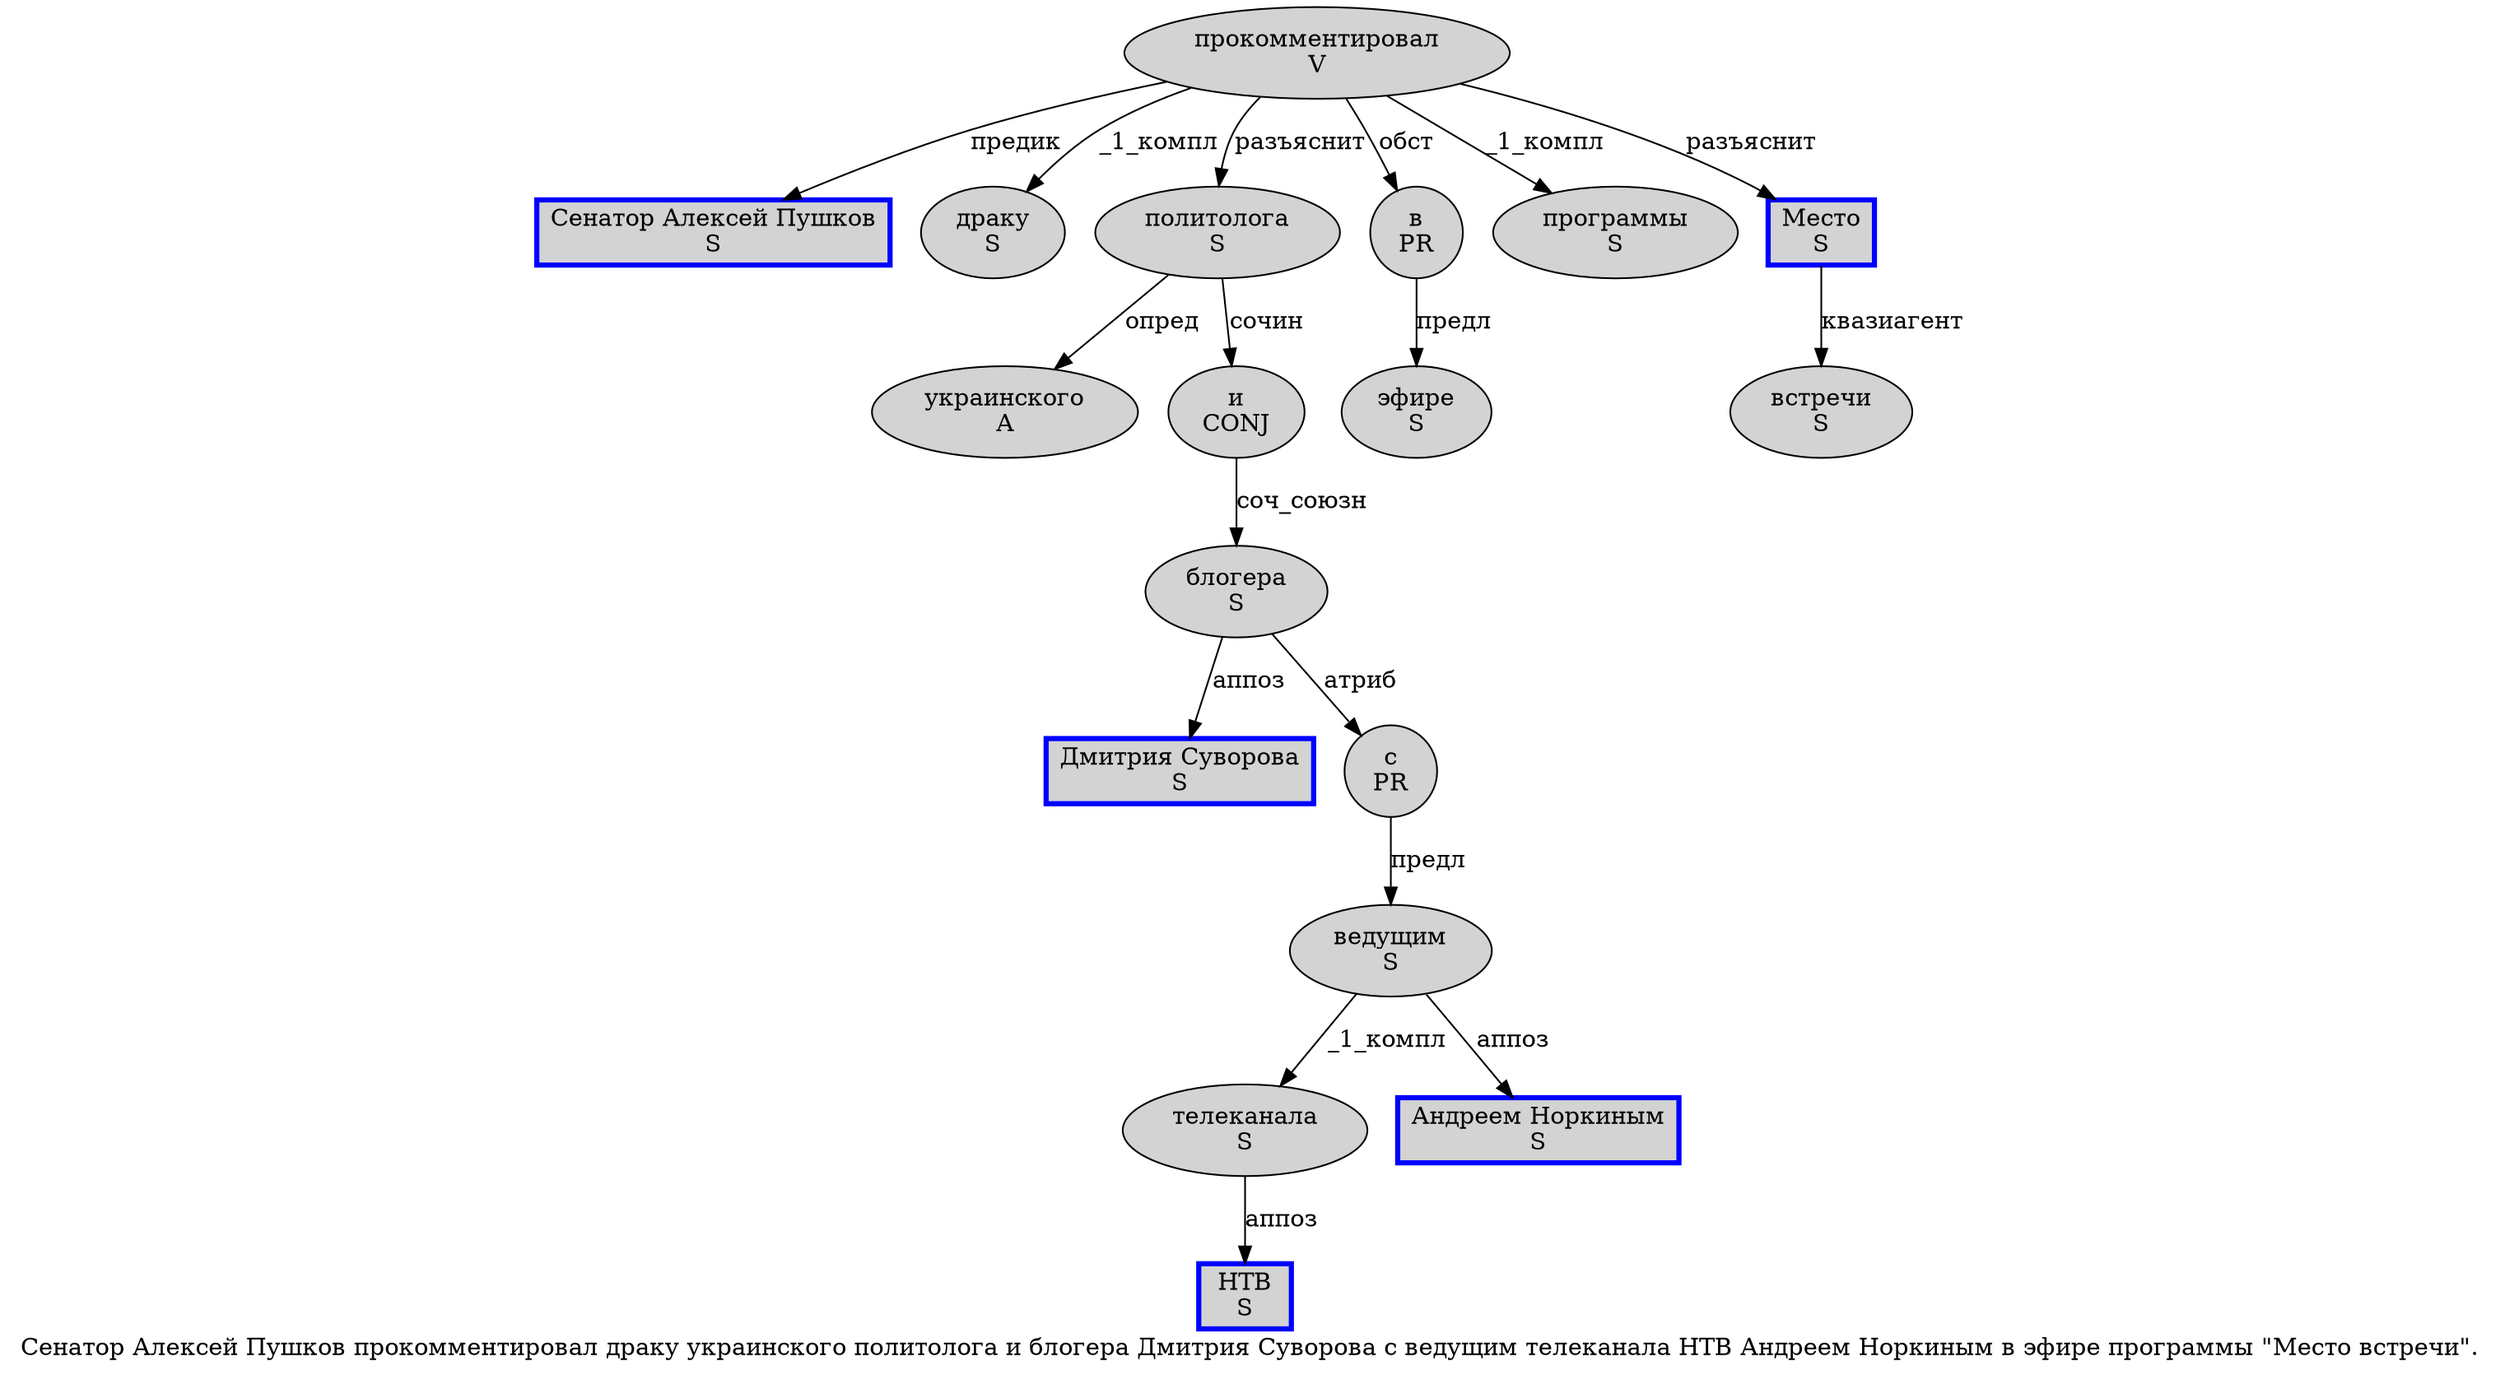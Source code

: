 digraph SENTENCE_807 {
	graph [label="Сенатор Алексей Пушков прокомментировал драку украинского политолога и блогера Дмитрия Суворова с ведущим телеканала НТВ Андреем Норкиным в эфире программы \"Место встречи\"."]
	node [style=filled]
		0 [label="Сенатор Алексей Пушков
S" color=blue fillcolor=lightgray penwidth=3 shape=box]
		1 [label="прокомментировал
V" color="" fillcolor=lightgray penwidth=1 shape=ellipse]
		2 [label="драку
S" color="" fillcolor=lightgray penwidth=1 shape=ellipse]
		3 [label="украинского
A" color="" fillcolor=lightgray penwidth=1 shape=ellipse]
		4 [label="политолога
S" color="" fillcolor=lightgray penwidth=1 shape=ellipse]
		5 [label="и
CONJ" color="" fillcolor=lightgray penwidth=1 shape=ellipse]
		6 [label="блогера
S" color="" fillcolor=lightgray penwidth=1 shape=ellipse]
		7 [label="Дмитрия Суворова
S" color=blue fillcolor=lightgray penwidth=3 shape=box]
		8 [label="с
PR" color="" fillcolor=lightgray penwidth=1 shape=ellipse]
		9 [label="ведущим
S" color="" fillcolor=lightgray penwidth=1 shape=ellipse]
		10 [label="телеканала
S" color="" fillcolor=lightgray penwidth=1 shape=ellipse]
		11 [label="НТВ
S" color=blue fillcolor=lightgray penwidth=3 shape=box]
		12 [label="Андреем Норкиным
S" color=blue fillcolor=lightgray penwidth=3 shape=box]
		13 [label="в
PR" color="" fillcolor=lightgray penwidth=1 shape=ellipse]
		14 [label="эфире
S" color="" fillcolor=lightgray penwidth=1 shape=ellipse]
		15 [label="программы
S" color="" fillcolor=lightgray penwidth=1 shape=ellipse]
		17 [label="Место
S" color=blue fillcolor=lightgray penwidth=3 shape=box]
		18 [label="встречи
S" color="" fillcolor=lightgray penwidth=1 shape=ellipse]
			8 -> 9 [label="предл"]
			13 -> 14 [label="предл"]
			6 -> 7 [label="аппоз"]
			6 -> 8 [label="атриб"]
			9 -> 10 [label="_1_компл"]
			9 -> 12 [label="аппоз"]
			10 -> 11 [label="аппоз"]
			5 -> 6 [label="соч_союзн"]
			17 -> 18 [label="квазиагент"]
			1 -> 0 [label="предик"]
			1 -> 2 [label="_1_компл"]
			1 -> 4 [label="разъяснит"]
			1 -> 13 [label="обст"]
			1 -> 15 [label="_1_компл"]
			1 -> 17 [label="разъяснит"]
			4 -> 3 [label="опред"]
			4 -> 5 [label="сочин"]
}